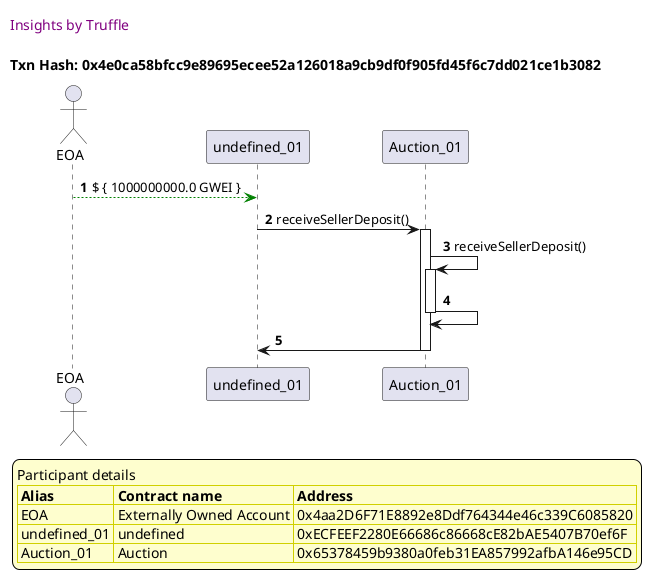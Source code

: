 

@startuml

autonumber
skinparam legendBackgroundColor #FEFECE

<style>
      header {
        HorizontalAlignment left
        FontColor purple
        FontSize 14
        Padding 10
      }
    </style>

header Insights by Truffle

title Txn Hash: 0x4e0ca58bfcc9e89695ecee52a126018a9cb9df0f905fd45f6c7dd021ce1b3082


actor EOA as "EOA"
participant undefined_01 as "undefined_01"
participant Auction_01 as "Auction_01"

"EOA" -[#green]-> "undefined_01" : $ { 1000000000.0 GWEI }
"undefined_01" -> "Auction_01" ++: receiveSellerDeposit()
"Auction_01" -> "Auction_01" ++: receiveSellerDeposit()
"Auction_01" -> "Auction_01" --: 
"Auction_01" -> "undefined_01" --: 

legend
Participant details
<#FEFECE,#D0D000>|= Alias |= Contract name |= Address |
<#FEFECE>| EOA | Externally Owned Account | 0x4aa2D6F71E8892e8Ddf764344e46c339C6085820 |
<#FEFECE>| undefined_01 | undefined | 0xECFEEF2280E66686c86668cE82bAE5407B70ef6F |
<#FEFECE>| Auction_01 | Auction | 0x65378459b9380a0feb31EA857992afbA146e95CD |
endlegend

@enduml